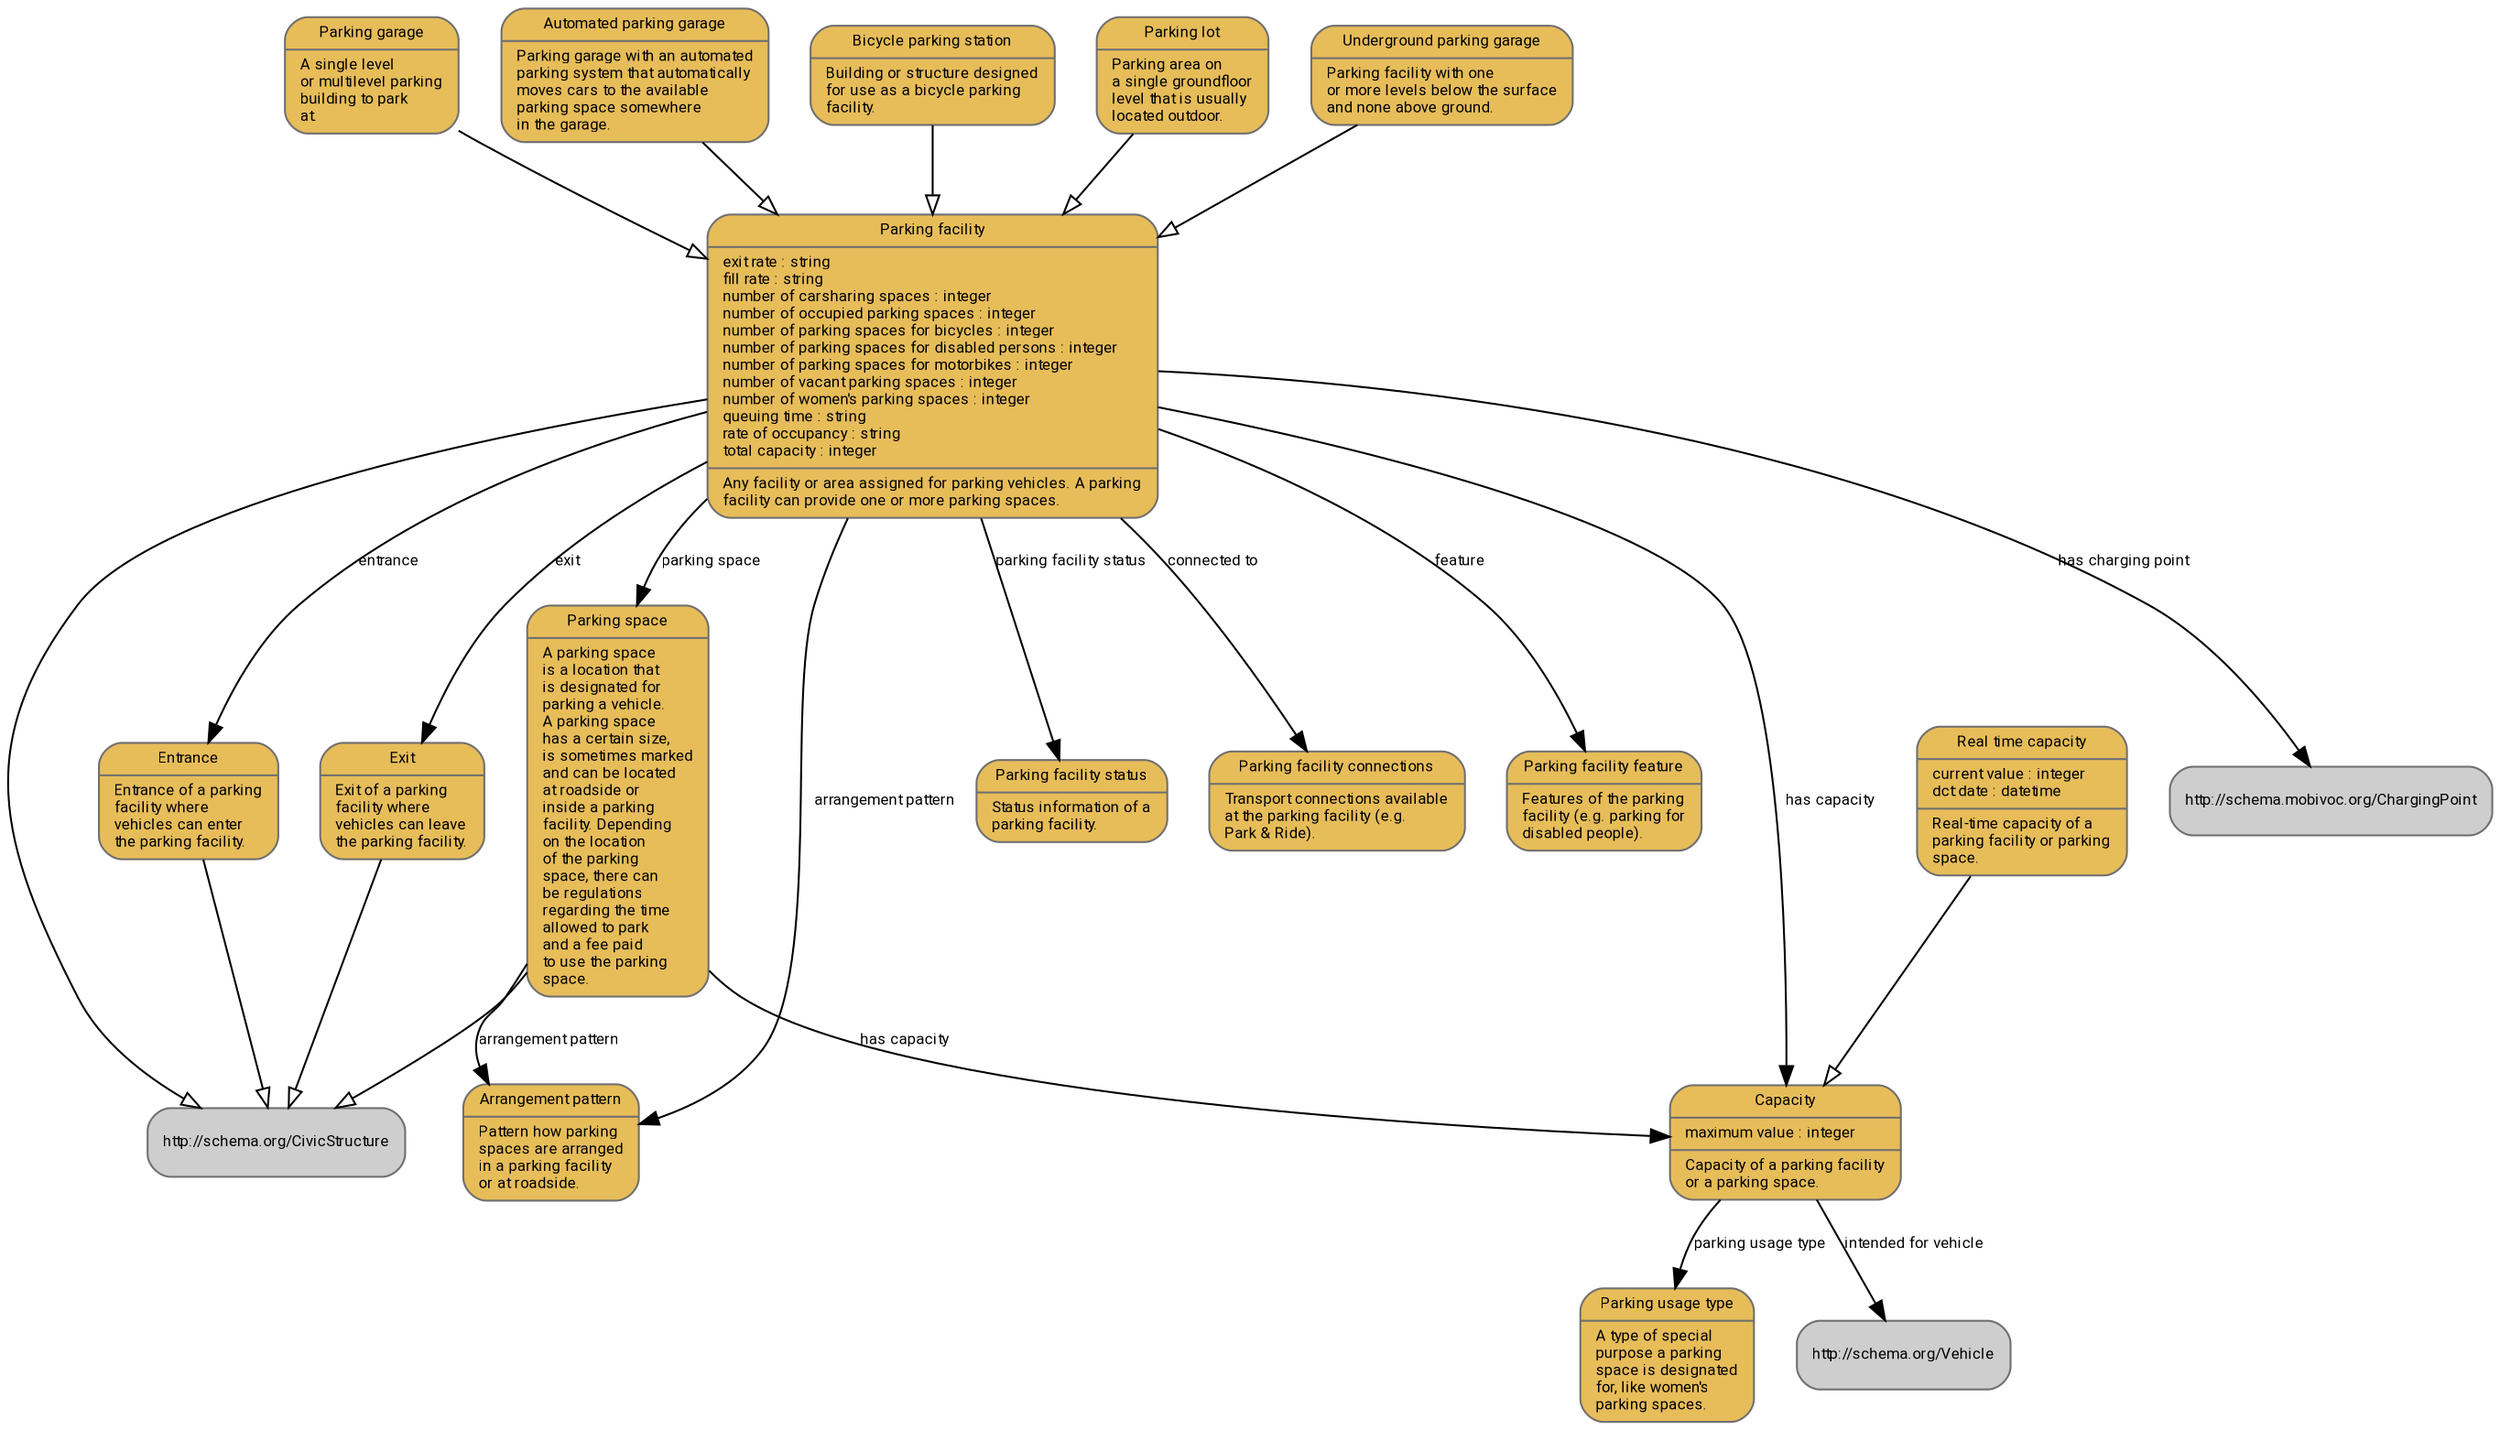 digraph "http://schema.mobivoc.org/" {
        fontname = "Roboto"
        fontsize = 8
        dpi = 300
        overlap=false
        forcelabels=true
        nodesep=0.3
        ratio = fill
        margin=0

        node [
                fontname = "Roboto"
                fontsize = 8
                shape = "Mrecord"
                style=filled
                fontcolor=black
                fillcolor="#CECECE"
                color="#706f6f"
        ]

        edge [
                fontname = "Roboto"
                fontsize = 8
        ]
"http://schema.mobivoc.org/ParkingFacilityExit" [label ="{Exit|Exit of a parking\lfacility where\lvehicles can leave\lthe parking facility.\l}" fillcolor="#E7BD5A"]
"http://schema.mobivoc.org/ParkingSpace" [label ="{Parking space|A parking space\lis a location that\lis designated for\lparking a vehicle.\lA parking space\lhas a certain size,\lis sometimes marked\land can be located\lat roadside or\linside a parking\lfacility. Depending\lon the location\lof the parking\lspace, there can\lbe regulations\lregarding the time\lallowed to park\land a fee paid\lto use the parking\lspace.\l}" fillcolor="#E7BD5A"]
"http://schema.mobivoc.org/ArrangementPattern" [label ="{Arrangement pattern|Pattern how parking\lspaces are arranged\lin a parking facility\lor at roadside.\l}" fillcolor="#E7BD5A"]
"http://schema.mobivoc.org/ParkingGarage" [label ="{Parking garage|A single level\lor multilevel parking\lbuilding to park\lat.\l}" fillcolor="#E7BD5A"]
"http://schema.mobivoc.org/AutomatedParkingGarage" [label ="{Automated parking garage|Parking garage with an automated\lparking system that automatically\lmoves cars to the available\lparking space somewhere\lin the garage.\l}" fillcolor="#E7BD5A"]
"http://schema.mobivoc.org/ParkingFacility" [label ="{Parking facility|exit rate : string\lfill rate : string\lnumber of carsharing spaces : integer\lnumber of occupied parking spaces : integer\lnumber of parking spaces for bicycles : integer\lnumber of parking spaces for disabled persons : integer\lnumber of parking spaces for motorbikes : integer\lnumber of vacant parking spaces : integer\lnumber of women's parking spaces : integer\lqueuing time : string\lrate of occupancy : string\ltotal capacity : integer\l| Any facility or area assigned for parking vehicles. A parking\lfacility can provide one or more parking spaces.\l}" fillcolor="#E7BD5A"]
"http://schema.mobivoc.org/ParkingFacilityEntrance" [label ="{Entrance|Entrance of a parking\lfacility where\lvehicles can enter\lthe parking facility.\l}" fillcolor="#E7BD5A"]
"http://schema.mobivoc.org/BicycleParkingStation" [label ="{Bicycle parking station|Building or structure designed\lfor use as a bicycle parking\lfacility.\l}" fillcolor="#E7BD5A"]
"http://schema.mobivoc.org/ParkingUsageType" [label ="{Parking usage type|A type of special\lpurpose a parking\lspace is designated\lfor, like women's\lparking spaces.\l}" fillcolor="#E7BD5A"]
"http://schema.mobivoc.org/RealTimeCapacity" [label ="{Real time capacity|current value : integer\ldct:date : datetime\l| Real-time capacity of a\lparking facility or parking\lspace.\l}" fillcolor="#E7BD5A"]
"http://schema.mobivoc.org/ParkingFacilityStatus" [label ="{Parking facility status|Status information of a\lparking facility.\l}" fillcolor="#E7BD5A"]
"http://schema.mobivoc.org/ParkingLot" [label ="{Parking lot|Parking area on\la single groundfloor\llevel that is usually\llocated outdoor.\l}" fillcolor="#E7BD5A"]
"http://schema.mobivoc.org/ParkingFacilityConnection" [label ="{Parking facility connections|Transport connections available\lat the parking facility (e.g.\lPark & Ride).\l}" fillcolor="#E7BD5A"]
"http://schema.mobivoc.org/ParkingFacilityFeature" [label ="{Parking facility feature|Features of the parking\lfacility (e.g. parking for\ldisabled people).\l}" fillcolor="#E7BD5A"]
"http://schema.mobivoc.org/UndergroundParkingGarage" [label ="{Underground parking garage|Parking facility with one\lor more levels below the surface\land none above ground.\l}" fillcolor="#E7BD5A"]
"http://schema.mobivoc.org/Capacity" [label ="{Capacity|maximum value : integer\l| Capacity of a parking facility\lor a parking space.\l}" fillcolor="#E7BD5A"]
"http://schema.mobivoc.org/Capacity" -> "http://schema.org/Vehicle" [label="intended for vehicle"]
"http://schema.mobivoc.org/ParkingFacility" -> "http://schema.mobivoc.org/ParkingSpace" [label="parking space"]
"http://schema.mobivoc.org/ParkingFacility" -> "http://schema.mobivoc.org/ParkingFacilityStatus" [label="parking facility status"]
"http://schema.mobivoc.org/ParkingFacility" -> "http://schema.mobivoc.org/ArrangementPattern" [label="arrangement pattern"]
"http://schema.mobivoc.org/ParkingSpace" -> "http://schema.mobivoc.org/ArrangementPattern" [label="arrangement pattern"]
"http://schema.mobivoc.org/ParkingFacility" -> "http://schema.mobivoc.org/ParkingFacilityConnection" [label="connected to"]
"http://schema.mobivoc.org/ParkingFacility" -> "http://schema.mobivoc.org/ParkingFacilityEntrance" [label="entrance"]
"http://schema.mobivoc.org/Capacity" -> "http://schema.mobivoc.org/ParkingUsageType" [label="parking usage type"]
"http://schema.mobivoc.org/ParkingFacility" -> "http://schema.mobivoc.org/ParkingFacilityExit" [label="exit"]
"http://schema.mobivoc.org/ParkingFacility" -> "http://schema.mobivoc.org/ChargingPoint" [label="has charging point"]
"http://schema.mobivoc.org/ParkingSpace" -> "http://schema.mobivoc.org/Capacity" [label="has capacity"]
"http://schema.mobivoc.org/ParkingFacility" -> "http://schema.mobivoc.org/Capacity" [label="has capacity"]
"http://schema.mobivoc.org/ParkingFacility" -> "http://schema.mobivoc.org/ParkingFacilityFeature" [label="feature"]
"http://schema.mobivoc.org/UndergroundParkingGarage" -> "http://schema.mobivoc.org/ParkingFacility" [arrowhead = "empty"]
"http://schema.mobivoc.org/BicycleParkingStation" -> "http://schema.mobivoc.org/ParkingFacility" [arrowhead = "empty"]
"http://schema.mobivoc.org/RealTimeCapacity" -> "http://schema.mobivoc.org/Capacity" [arrowhead = "empty"]
"http://schema.mobivoc.org/AutomatedParkingGarage" -> "http://schema.mobivoc.org/ParkingFacility" [arrowhead = "empty"]
"http://schema.mobivoc.org/ParkingFacility" -> "http://schema.org/CivicStructure" [arrowhead = "empty"]
"http://schema.mobivoc.org/ParkingSpace" -> "http://schema.org/CivicStructure" [arrowhead = "empty"]
"http://schema.mobivoc.org/ParkingLot" -> "http://schema.mobivoc.org/ParkingFacility" [arrowhead = "empty"]
"http://schema.mobivoc.org/ParkingFacilityExit" -> "http://schema.org/CivicStructure" [arrowhead = "empty"]
"http://schema.mobivoc.org/ParkingFacilityEntrance" -> "http://schema.org/CivicStructure" [arrowhead = "empty"]
"http://schema.mobivoc.org/ParkingGarage" -> "http://schema.mobivoc.org/ParkingFacility" [arrowhead = "empty"]
}